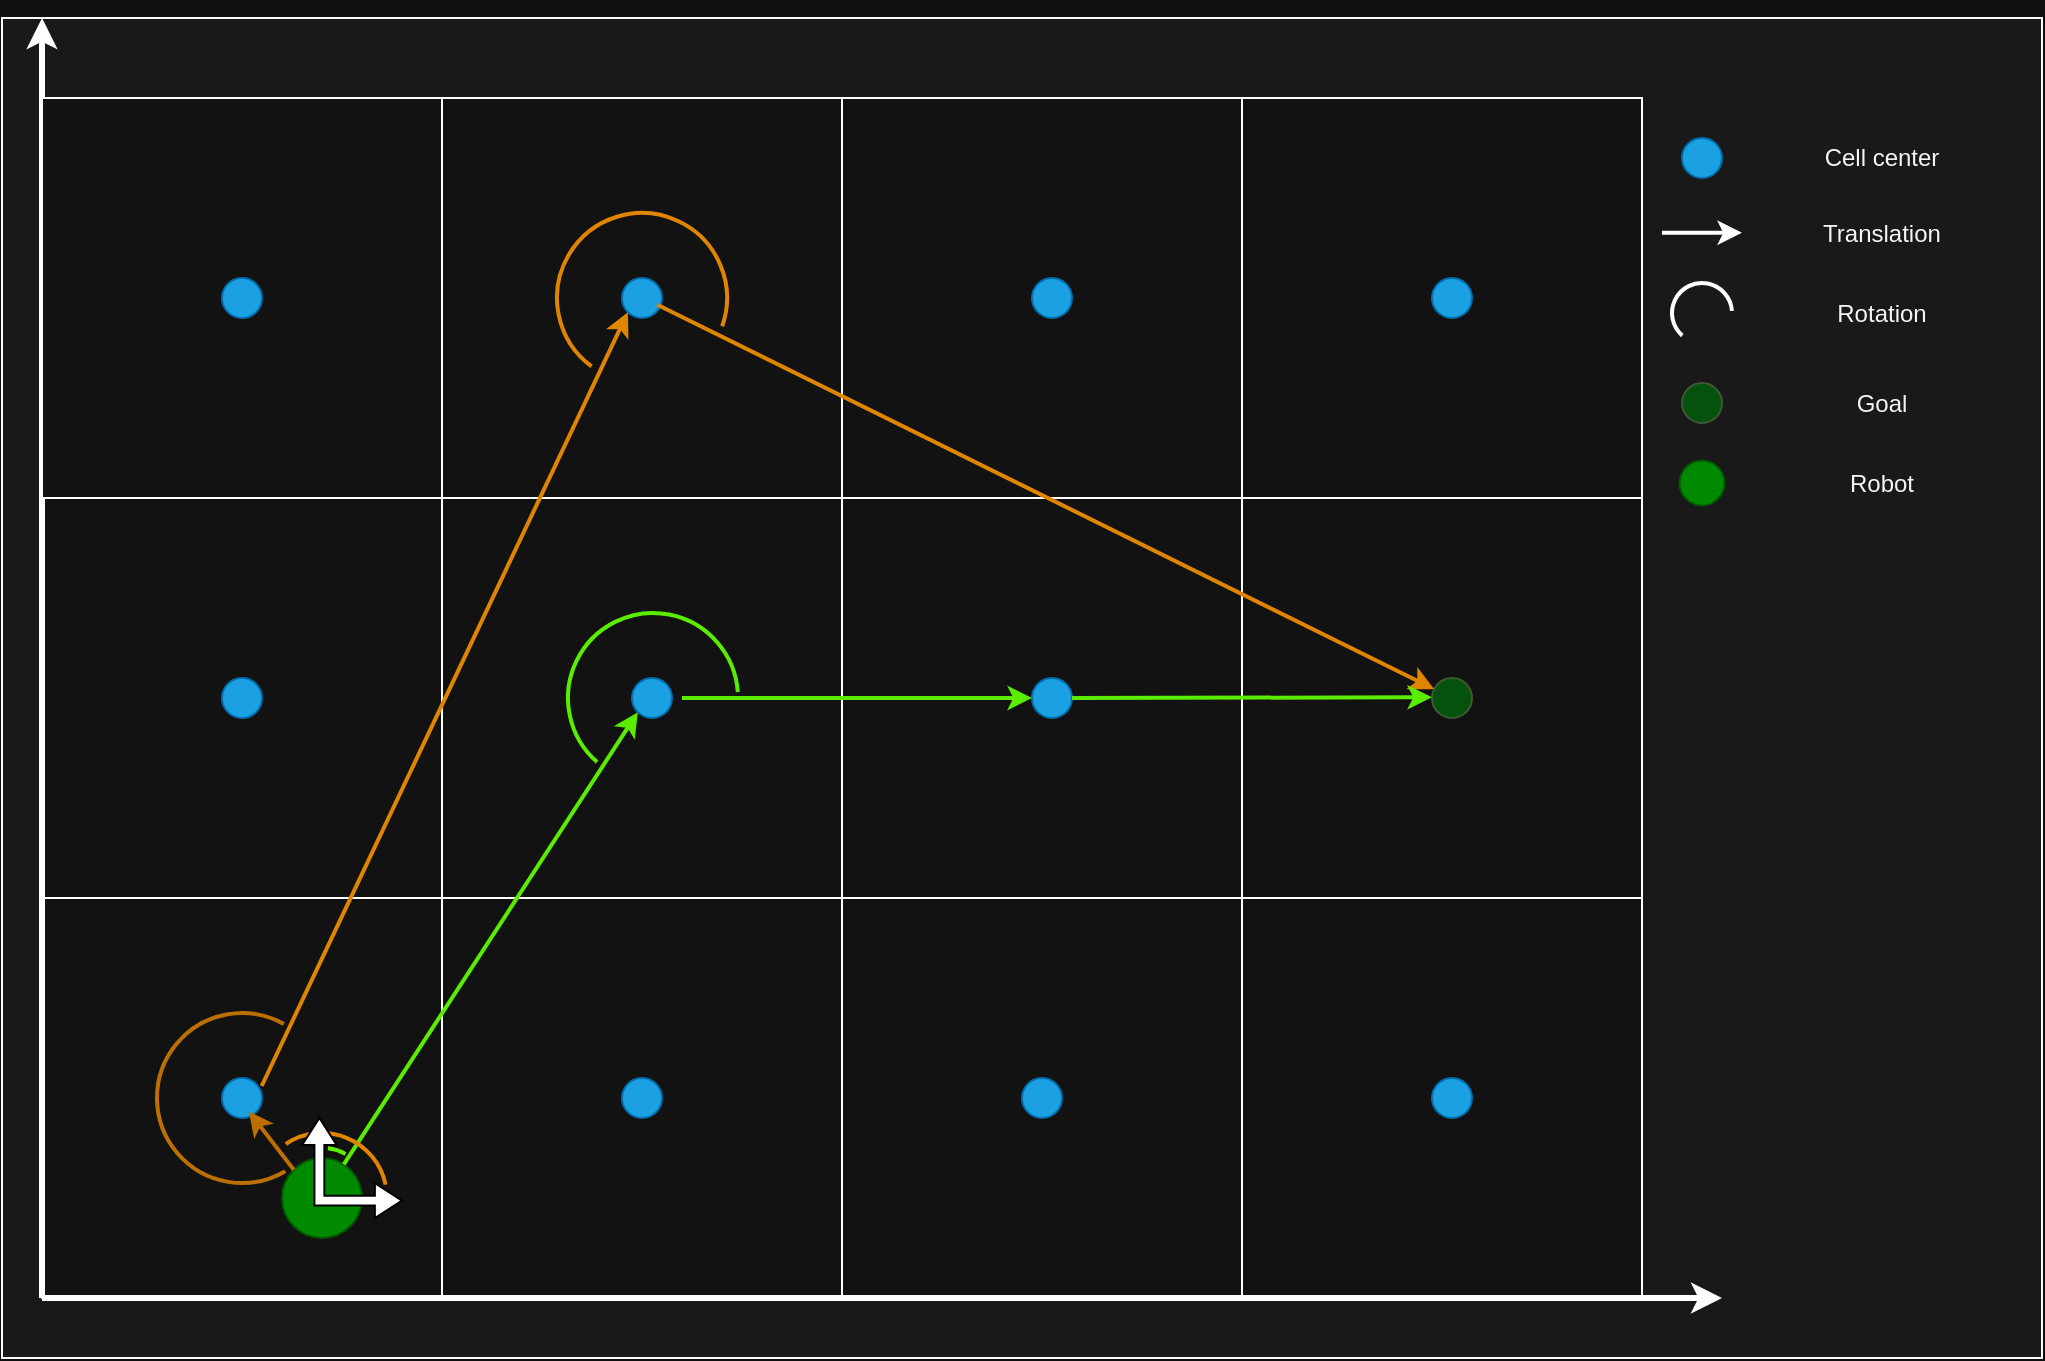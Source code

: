 <mxfile version="24.2.7" type="device">
  <diagram name="Page-1" id="z9aMHvjWi3go-itjv3pZ">
    <mxGraphModel dx="830" dy="477" grid="1" gridSize="10" guides="1" tooltips="1" connect="1" arrows="1" fold="1" page="1" pageScale="1" pageWidth="850" pageHeight="1100" background="#0F0F0F" math="0" shadow="0">
      <root>
        <mxCell id="0" />
        <mxCell id="1" parent="0" />
        <mxCell id="hkJDvtqVfFStmd_laRq2-28" value="" style="verticalLabelPosition=bottom;verticalAlign=top;html=1;shape=mxgraph.basic.rect;fillColor2=none;strokeWidth=1;size=20;indent=5;fillColor=#191919;strokeColor=#FCFCFC;" parent="1" vertex="1">
          <mxGeometry x="100" y="40" width="1020" height="670" as="geometry" />
        </mxCell>
        <mxCell id="hkJDvtqVfFStmd_laRq2-20" value="" style="whiteSpace=wrap;html=1;aspect=fixed;gradientColor=none;gradientDirection=north;fillColor=#121212;strokeColor=#FFFFFF;" parent="1" vertex="1">
          <mxGeometry x="520" y="480" width="200" height="200" as="geometry" />
        </mxCell>
        <mxCell id="hkJDvtqVfFStmd_laRq2-21" value="" style="whiteSpace=wrap;html=1;aspect=fixed;gradientColor=none;gradientDirection=north;fillColor=#121212;strokeColor=#FFFFFF;" parent="1" vertex="1">
          <mxGeometry x="520" y="280" width="200" height="200" as="geometry" />
        </mxCell>
        <mxCell id="hkJDvtqVfFStmd_laRq2-22" value="" style="ellipse;whiteSpace=wrap;html=1;aspect=fixed;fillColor=#1ba1e2;fontColor=#ffffff;strokeColor=#006EAF;" parent="1" vertex="1">
          <mxGeometry x="610" y="570" width="20" height="20" as="geometry" />
        </mxCell>
        <mxCell id="hkJDvtqVfFStmd_laRq2-23" value="" style="ellipse;whiteSpace=wrap;html=1;aspect=fixed;fillColor=#1ba1e2;fontColor=#ffffff;strokeColor=#006EAF;" parent="1" vertex="1">
          <mxGeometry x="615" y="370" width="20" height="20" as="geometry" />
        </mxCell>
        <mxCell id="hkJDvtqVfFStmd_laRq2-4" value="" style="whiteSpace=wrap;html=1;aspect=fixed;gradientColor=none;gradientDirection=north;fillColor=#121212;strokeColor=#FFFFFF;" parent="1" vertex="1">
          <mxGeometry x="120" y="480" width="200" height="200" as="geometry" />
        </mxCell>
        <mxCell id="hkJDvtqVfFStmd_laRq2-7" value="" style="whiteSpace=wrap;html=1;aspect=fixed;gradientColor=none;gradientDirection=north;fillColor=#121212;strokeColor=#FFFFFF;" parent="1" vertex="1">
          <mxGeometry x="320" y="480" width="200" height="200" as="geometry" />
        </mxCell>
        <mxCell id="hkJDvtqVfFStmd_laRq2-8" value="" style="whiteSpace=wrap;html=1;aspect=fixed;gradientColor=none;gradientDirection=north;fillColor=#121212;strokeColor=#FFFFFF;" parent="1" vertex="1">
          <mxGeometry x="120" y="280" width="200" height="200" as="geometry" />
        </mxCell>
        <mxCell id="hkJDvtqVfFStmd_laRq2-9" value="" style="whiteSpace=wrap;html=1;aspect=fixed;gradientColor=none;gradientDirection=north;fillColor=#121212;strokeColor=#FFFFFF;" parent="1" vertex="1">
          <mxGeometry x="320" y="280" width="200" height="200" as="geometry" />
        </mxCell>
        <mxCell id="hkJDvtqVfFStmd_laRq2-5" value="" style="endArrow=classic;html=1;rounded=0;strokeColor=#FFFFFF;exitX=0;exitY=1;exitDx=0;exitDy=0;strokeWidth=3;" parent="1" source="hkJDvtqVfFStmd_laRq2-4" edge="1">
          <mxGeometry width="50" height="50" relative="1" as="geometry">
            <mxPoint x="440" y="330" as="sourcePoint" />
            <mxPoint x="120" y="40" as="targetPoint" />
          </mxGeometry>
        </mxCell>
        <mxCell id="hkJDvtqVfFStmd_laRq2-10" value="" style="ellipse;whiteSpace=wrap;html=1;aspect=fixed;fillColor=#008a00;fontColor=#ffffff;strokeColor=#005700;movable=0;resizable=0;rotatable=0;deletable=0;editable=0;locked=1;connectable=0;" parent="1" vertex="1">
          <mxGeometry x="240" y="610" width="40" height="40" as="geometry" />
        </mxCell>
        <mxCell id="hkJDvtqVfFStmd_laRq2-15" value="" style="ellipse;whiteSpace=wrap;html=1;aspect=fixed;fillColor=#1ba1e2;fontColor=#ffffff;strokeColor=#006EAF;" parent="1" vertex="1">
          <mxGeometry x="410" y="570" width="20" height="20" as="geometry" />
        </mxCell>
        <mxCell id="hkJDvtqVfFStmd_laRq2-16" value="" style="ellipse;whiteSpace=wrap;html=1;aspect=fixed;fillColor=#1ba1e2;fontColor=#ffffff;strokeColor=#006EAF;" parent="1" vertex="1">
          <mxGeometry x="415" y="370" width="20" height="20" as="geometry" />
        </mxCell>
        <mxCell id="hkJDvtqVfFStmd_laRq2-17" value="" style="ellipse;whiteSpace=wrap;html=1;aspect=fixed;fillColor=#1ba1e2;fontColor=#ffffff;strokeColor=#006EAF;" parent="1" vertex="1">
          <mxGeometry x="210" y="370" width="20" height="20" as="geometry" />
        </mxCell>
        <mxCell id="hkJDvtqVfFStmd_laRq2-27" value="" style="verticalLabelPosition=bottom;verticalAlign=top;html=1;shape=mxgraph.basic.arc;startAngle=0.614;endAngle=0.239;strokeColor=#5AED00;strokeWidth=2;fillColor=#60a917;fontColor=#ffffff;" parent="1" vertex="1">
          <mxGeometry x="383" y="337.5" width="85" height="85" as="geometry" />
        </mxCell>
        <mxCell id="hkJDvtqVfFStmd_laRq2-18" value="" style="ellipse;whiteSpace=wrap;html=1;aspect=fixed;fillColor=#1ba1e2;fontColor=#ffffff;strokeColor=#006EAF;" parent="1" vertex="1">
          <mxGeometry x="210" y="570" width="20" height="20" as="geometry" />
        </mxCell>
        <mxCell id="hkJDvtqVfFStmd_laRq2-19" value="" style="endArrow=classic;html=1;rounded=0;entryX=0;entryY=1;entryDx=0;entryDy=0;strokeColor=#5AED00;strokeWidth=2;fillColor=#60a917;" parent="1" source="hkJDvtqVfFStmd_laRq2-10" target="hkJDvtqVfFStmd_laRq2-16" edge="1">
          <mxGeometry width="50" height="50" relative="1" as="geometry">
            <mxPoint x="340" y="500" as="sourcePoint" />
            <mxPoint x="390" y="450" as="targetPoint" />
          </mxGeometry>
        </mxCell>
        <mxCell id="hkJDvtqVfFStmd_laRq2-25" value="" style="endArrow=classic;html=1;rounded=0;entryX=0;entryY=0.5;entryDx=0;entryDy=0;strokeColor=#5AED00;strokeWidth=2;fillColor=#60a917;" parent="1" target="hkJDvtqVfFStmd_laRq2-23" edge="1">
          <mxGeometry width="50" height="50" relative="1" as="geometry">
            <mxPoint x="440" y="380" as="sourcePoint" />
            <mxPoint x="428" y="397" as="targetPoint" />
          </mxGeometry>
        </mxCell>
        <mxCell id="hkJDvtqVfFStmd_laRq2-29" value="" style="whiteSpace=wrap;html=1;aspect=fixed;gradientColor=none;gradientDirection=north;fillColor=#121212;strokeColor=#FFFFFF;" parent="1" vertex="1">
          <mxGeometry x="520" y="80" width="200" height="200" as="geometry" />
        </mxCell>
        <mxCell id="hkJDvtqVfFStmd_laRq2-30" value="" style="ellipse;whiteSpace=wrap;html=1;aspect=fixed;fillColor=#1ba1e2;fontColor=#ffffff;strokeColor=#006EAF;" parent="1" vertex="1">
          <mxGeometry x="615" y="170" width="20" height="20" as="geometry" />
        </mxCell>
        <mxCell id="hkJDvtqVfFStmd_laRq2-31" value="" style="whiteSpace=wrap;html=1;aspect=fixed;gradientColor=none;gradientDirection=north;fillColor=#121212;strokeColor=#FFFFFF;" parent="1" vertex="1">
          <mxGeometry x="120" y="80" width="200" height="200" as="geometry" />
        </mxCell>
        <mxCell id="hkJDvtqVfFStmd_laRq2-32" value="" style="whiteSpace=wrap;html=1;aspect=fixed;gradientColor=none;gradientDirection=north;fillColor=#121212;strokeColor=#FFFFFF;" parent="1" vertex="1">
          <mxGeometry x="320" y="80" width="200" height="200" as="geometry" />
        </mxCell>
        <mxCell id="hkJDvtqVfFStmd_laRq2-33" value="" style="ellipse;whiteSpace=wrap;html=1;aspect=fixed;fillColor=#1ba1e2;fontColor=#ffffff;strokeColor=#006EAF;" parent="1" vertex="1">
          <mxGeometry x="210" y="170" width="20" height="20" as="geometry" />
        </mxCell>
        <mxCell id="hkJDvtqVfFStmd_laRq2-36" value="" style="ellipse;whiteSpace=wrap;html=1;aspect=fixed;fillColor=#1ba1e2;fontColor=#ffffff;strokeColor=#006EAF;" parent="1" vertex="1">
          <mxGeometry x="410" y="170" width="20" height="20" as="geometry" />
        </mxCell>
        <mxCell id="hkJDvtqVfFStmd_laRq2-39" value="" style="whiteSpace=wrap;html=1;aspect=fixed;gradientColor=none;gradientDirection=north;fillColor=#121212;strokeColor=#FFFFFF;" parent="1" vertex="1">
          <mxGeometry x="720" y="280" width="200" height="200" as="geometry" />
        </mxCell>
        <mxCell id="hkJDvtqVfFStmd_laRq2-40" value="" style="ellipse;whiteSpace=wrap;html=1;aspect=fixed;fillColor=#1ba1e2;fontColor=#ffffff;strokeColor=#006EAF;" parent="1" vertex="1">
          <mxGeometry x="810" y="570" width="20" height="20" as="geometry" />
        </mxCell>
        <mxCell id="hkJDvtqVfFStmd_laRq2-41" value="" style="ellipse;whiteSpace=wrap;html=1;aspect=fixed;fillColor=#04520D;strokeColor=#415933;" parent="1" vertex="1">
          <mxGeometry x="815" y="370" width="20" height="20" as="geometry" />
        </mxCell>
        <mxCell id="hkJDvtqVfFStmd_laRq2-42" value="" style="whiteSpace=wrap;html=1;aspect=fixed;gradientColor=none;gradientDirection=north;fillColor=#121212;strokeColor=#FFFFFF;" parent="1" vertex="1">
          <mxGeometry x="720" y="80" width="200" height="200" as="geometry" />
        </mxCell>
        <mxCell id="hkJDvtqVfFStmd_laRq2-43" value="" style="ellipse;whiteSpace=wrap;html=1;aspect=fixed;fillColor=#1ba1e2;fontColor=#ffffff;strokeColor=#006EAF;" parent="1" vertex="1">
          <mxGeometry x="815" y="170" width="20" height="20" as="geometry" />
        </mxCell>
        <mxCell id="hkJDvtqVfFStmd_laRq2-38" value="" style="whiteSpace=wrap;html=1;aspect=fixed;gradientColor=none;gradientDirection=north;fillColor=#121212;strokeColor=#FFFFFF;" parent="1" vertex="1">
          <mxGeometry x="720" y="480" width="200" height="200" as="geometry" />
        </mxCell>
        <mxCell id="hkJDvtqVfFStmd_laRq2-6" value="" style="endArrow=classic;html=1;rounded=0;strokeColor=#FFFFFF;exitX=0;exitY=1;exitDx=0;exitDy=0;strokeWidth=3;" parent="1" source="hkJDvtqVfFStmd_laRq2-4" edge="1">
          <mxGeometry width="50" height="50" relative="1" as="geometry">
            <mxPoint x="130" y="690" as="sourcePoint" />
            <mxPoint x="960" y="680" as="targetPoint" />
          </mxGeometry>
        </mxCell>
        <mxCell id="hkJDvtqVfFStmd_laRq2-44" value="" style="ellipse;whiteSpace=wrap;html=1;aspect=fixed;fillColor=#1ba1e2;fontColor=#ffffff;strokeColor=#006EAF;" parent="1" vertex="1">
          <mxGeometry x="815" y="570" width="20" height="20" as="geometry" />
        </mxCell>
        <mxCell id="hkJDvtqVfFStmd_laRq2-45" value="" style="endArrow=classic;html=1;rounded=0;entryX=0.671;entryY=0.838;entryDx=0;entryDy=0;strokeColor=#BD7000;strokeWidth=2;entryPerimeter=0;exitX=0;exitY=0;exitDx=0;exitDy=0;fillColor=#f0a30a;" parent="1" source="hkJDvtqVfFStmd_laRq2-10" target="hkJDvtqVfFStmd_laRq2-18" edge="1">
          <mxGeometry width="50" height="50" relative="1" as="geometry">
            <mxPoint x="281" y="623" as="sourcePoint" />
            <mxPoint x="428" y="397" as="targetPoint" />
          </mxGeometry>
        </mxCell>
        <mxCell id="hkJDvtqVfFStmd_laRq2-51" value="" style="verticalLabelPosition=bottom;verticalAlign=top;html=1;shape=mxgraph.basic.arc;startAngle=0.906;endAngle=0.217;strokeColor=#E08500;strokeWidth=2;fillColor=#f0a30a;fontColor=#000000;" parent="1" vertex="1">
          <mxGeometry x="227.5" y="597.5" width="65" height="65" as="geometry" />
        </mxCell>
        <mxCell id="hkJDvtqVfFStmd_laRq2-46" value="" style="endArrow=classic;html=1;rounded=0;entryX=0;entryY=1;entryDx=0;entryDy=0;strokeColor=#E08500;strokeWidth=2;exitX=0.992;exitY=0.2;exitDx=0;exitDy=0;exitPerimeter=0;fillColor=#f0a30a;" parent="1" source="hkJDvtqVfFStmd_laRq2-18" target="hkJDvtqVfFStmd_laRq2-36" edge="1">
          <mxGeometry width="50" height="50" relative="1" as="geometry">
            <mxPoint x="230" y="576" as="sourcePoint" />
            <mxPoint x="377" y="350" as="targetPoint" />
          </mxGeometry>
        </mxCell>
        <mxCell id="hkJDvtqVfFStmd_laRq2-47" value="" style="endArrow=classic;html=1;rounded=0;strokeColor=#E08500;strokeWidth=2;exitX=0.883;exitY=0.667;exitDx=0;exitDy=0;exitPerimeter=0;fillColor=#f0a30a;" parent="1" source="hkJDvtqVfFStmd_laRq2-36" target="hkJDvtqVfFStmd_laRq2-41" edge="1">
          <mxGeometry width="50" height="50" relative="1" as="geometry">
            <mxPoint x="450" y="390" as="sourcePoint" />
            <mxPoint x="625" y="390" as="targetPoint" />
          </mxGeometry>
        </mxCell>
        <mxCell id="hkJDvtqVfFStmd_laRq2-48" value="" style="verticalLabelPosition=bottom;verticalAlign=top;html=1;shape=mxgraph.basic.arc;startAngle=0.415;endAngle=0.082;strokeColor=#BD7000;strokeWidth=2;fillColor=#f0a30a;fontColor=#000000;" parent="1" vertex="1">
          <mxGeometry x="177.5" y="537.5" width="85" height="85" as="geometry" />
        </mxCell>
        <mxCell id="hkJDvtqVfFStmd_laRq2-50" value="" style="verticalLabelPosition=bottom;verticalAlign=top;html=1;shape=mxgraph.basic.arc;startAngle=0.601;endAngle=0.304;strokeColor=#E08500;strokeWidth=2;fillColor=#f0a30a;fontColor=#000000;" parent="1" vertex="1">
          <mxGeometry x="377.5" y="137.5" width="85" height="85" as="geometry" />
        </mxCell>
        <mxCell id="hkJDvtqVfFStmd_laRq2-52" value="" style="endArrow=classic;html=1;rounded=0;entryX=0;entryY=0.5;entryDx=0;entryDy=0;strokeColor=#5AED00;strokeWidth=2;exitX=1;exitY=0.5;exitDx=0;exitDy=0;fillColor=#60a917;" parent="1" source="hkJDvtqVfFStmd_laRq2-23" edge="1">
          <mxGeometry width="50" height="50" relative="1" as="geometry">
            <mxPoint x="640" y="379.66" as="sourcePoint" />
            <mxPoint x="815" y="379.66" as="targetPoint" />
          </mxGeometry>
        </mxCell>
        <mxCell id="hkJDvtqVfFStmd_laRq2-53" value="" style="verticalLabelPosition=bottom;verticalAlign=top;html=1;shape=mxgraph.basic.arc;startAngle=0.019;endAngle=0.078;strokeColor=#5AED00;strokeWidth=2;fillColor=#60a917;fontColor=#ffffff;" parent="1" vertex="1">
          <mxGeometry x="235" y="605" width="50" height="50" as="geometry" />
        </mxCell>
        <mxCell id="hkJDvtqVfFStmd_laRq2-13" value="" style="html=1;shadow=0;dashed=0;align=center;verticalAlign=middle;shape=mxgraph.arrows2.bendDoubleArrow;dy=2.48;dx=13.56;arrowHead=17.39;rounded=0;strokeWidth=1;rotation=-90;" parent="1" vertex="1">
          <mxGeometry x="250" y="590" width="50" height="50" as="geometry" />
        </mxCell>
        <mxCell id="hkJDvtqVfFStmd_laRq2-54" value="" style="ellipse;whiteSpace=wrap;html=1;aspect=fixed;fillColor=#1ba1e2;fontColor=#ffffff;strokeColor=#006EAF;" parent="1" vertex="1">
          <mxGeometry x="940" y="100" width="20" height="20" as="geometry" />
        </mxCell>
        <mxCell id="hkJDvtqVfFStmd_laRq2-55" value="" style="endArrow=classic;html=1;rounded=0;strokeColor=#FFFFFF;strokeWidth=2;fillColor=#60a917;" parent="1" edge="1">
          <mxGeometry width="50" height="50" relative="1" as="geometry">
            <mxPoint x="930" y="147.39" as="sourcePoint" />
            <mxPoint x="970" y="147.39" as="targetPoint" />
          </mxGeometry>
        </mxCell>
        <mxCell id="hkJDvtqVfFStmd_laRq2-65" value="Cell center" style="rounded=0;whiteSpace=wrap;html=1;fontColor=#F5F5F5;fillColor=#191919;strokeColor=none;" parent="1" vertex="1">
          <mxGeometry x="970" y="100" width="140" height="20" as="geometry" />
        </mxCell>
        <mxCell id="hkJDvtqVfFStmd_laRq2-68" value="Translation" style="rounded=0;whiteSpace=wrap;html=1;fontColor=#F5F5F5;fillColor=#191919;strokeColor=none;" parent="1" vertex="1">
          <mxGeometry x="970" y="137.5" width="140" height="20" as="geometry" />
        </mxCell>
        <mxCell id="hkJDvtqVfFStmd_laRq2-70" value="Rotation" style="rounded=0;whiteSpace=wrap;html=1;fontColor=#F5F5F5;fillColor=#191919;strokeColor=none;" parent="1" vertex="1">
          <mxGeometry x="970" y="177.5" width="140" height="20" as="geometry" />
        </mxCell>
        <mxCell id="hkJDvtqVfFStmd_laRq2-71" value="" style="verticalLabelPosition=bottom;verticalAlign=top;html=1;shape=mxgraph.basic.arc;startAngle=0.614;endAngle=0.239;strokeColor=#FFFFFF;strokeWidth=2;fillColor=#FFFFFF;fontColor=#ffffff;" parent="1" vertex="1">
          <mxGeometry x="935" y="172.5" width="30" height="30" as="geometry" />
        </mxCell>
        <mxCell id="dhQnrF_SWvSsGAXAoTy9-1" value="" style="ellipse;whiteSpace=wrap;html=1;aspect=fixed;fillColor=#04520D;strokeColor=#415933;" vertex="1" parent="1">
          <mxGeometry x="940" y="222.5" width="20" height="20" as="geometry" />
        </mxCell>
        <mxCell id="dhQnrF_SWvSsGAXAoTy9-3" value="Goal" style="rounded=0;whiteSpace=wrap;html=1;fontColor=#F5F5F5;fillColor=#191919;strokeColor=none;" vertex="1" parent="1">
          <mxGeometry x="970" y="222.5" width="140" height="20" as="geometry" />
        </mxCell>
        <mxCell id="dhQnrF_SWvSsGAXAoTy9-4" value="" style="ellipse;whiteSpace=wrap;html=1;aspect=fixed;fillColor=#008a00;fontColor=#ffffff;strokeColor=#005700;movable=1;resizable=1;rotatable=1;deletable=1;editable=1;locked=0;connectable=1;" vertex="1" parent="1">
          <mxGeometry x="938.75" y="261.25" width="22.5" height="22.5" as="geometry" />
        </mxCell>
        <mxCell id="dhQnrF_SWvSsGAXAoTy9-7" value="Robot" style="rounded=0;whiteSpace=wrap;html=1;fontColor=#F5F5F5;fillColor=#191919;strokeColor=none;" vertex="1" parent="1">
          <mxGeometry x="970" y="262.5" width="140" height="20" as="geometry" />
        </mxCell>
      </root>
    </mxGraphModel>
  </diagram>
</mxfile>
